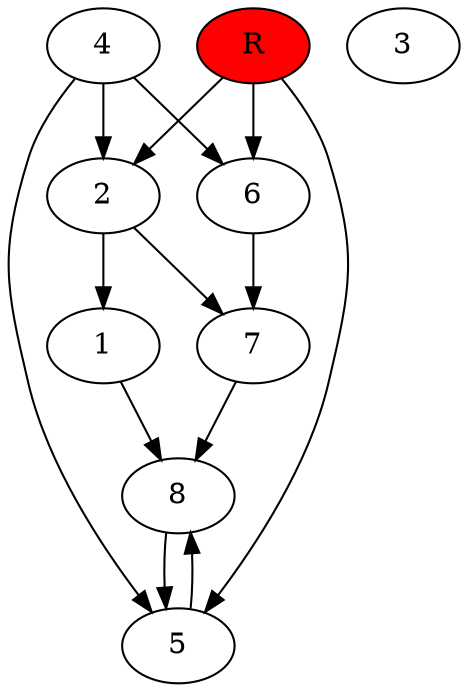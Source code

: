 digraph prb6916 {
	1
	2
	3
	4
	5
	6
	7
	8
	R [fillcolor="#ff0000" style=filled]
	1 -> 8
	2 -> 1
	2 -> 7
	4 -> 2
	4 -> 5
	4 -> 6
	5 -> 8
	6 -> 7
	7 -> 8
	8 -> 5
	R -> 2
	R -> 5
	R -> 6
}
